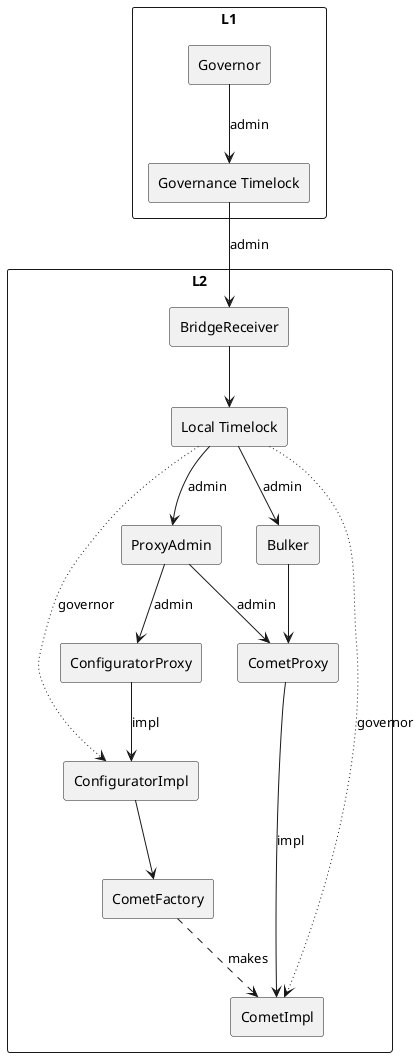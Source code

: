 @startuml

rectangle "L1" {
  rectangle Governor
  rectangle Timelock as "Governance Timelock"
}

rectangle "L2" {
  rectangle BridgeReceiver
  rectangle ProxyAdmin
  rectangle ConfiguratorProxy
  rectangle ConfiguratorImpl
  rectangle CometFactory
  rectangle CometProxy
  rectangle CometImpl
  rectangle Bulker
  rectangle L2Timelock as "Local Timelock"
}

Governor --> Timelock : admin
Timelock --> BridgeReceiver : admin
BridgeReceiver --> L2Timelock
L2Timelock --> ProxyAdmin : admin
L2Timelock --> Bulker : admin
ProxyAdmin --> ConfiguratorProxy : admin
ProxyAdmin --> CometProxy : admin
ConfiguratorProxy --> ConfiguratorImpl : impl
ConfiguratorImpl --> CometFactory
CometFactory ..> CometImpl : makes
CometProxy --> CometImpl : impl
Bulker --> CometProxy
L2Timelock ~~> ConfiguratorImpl : governor
L2Timelock ~~> CometImpl : governor

@enduml
